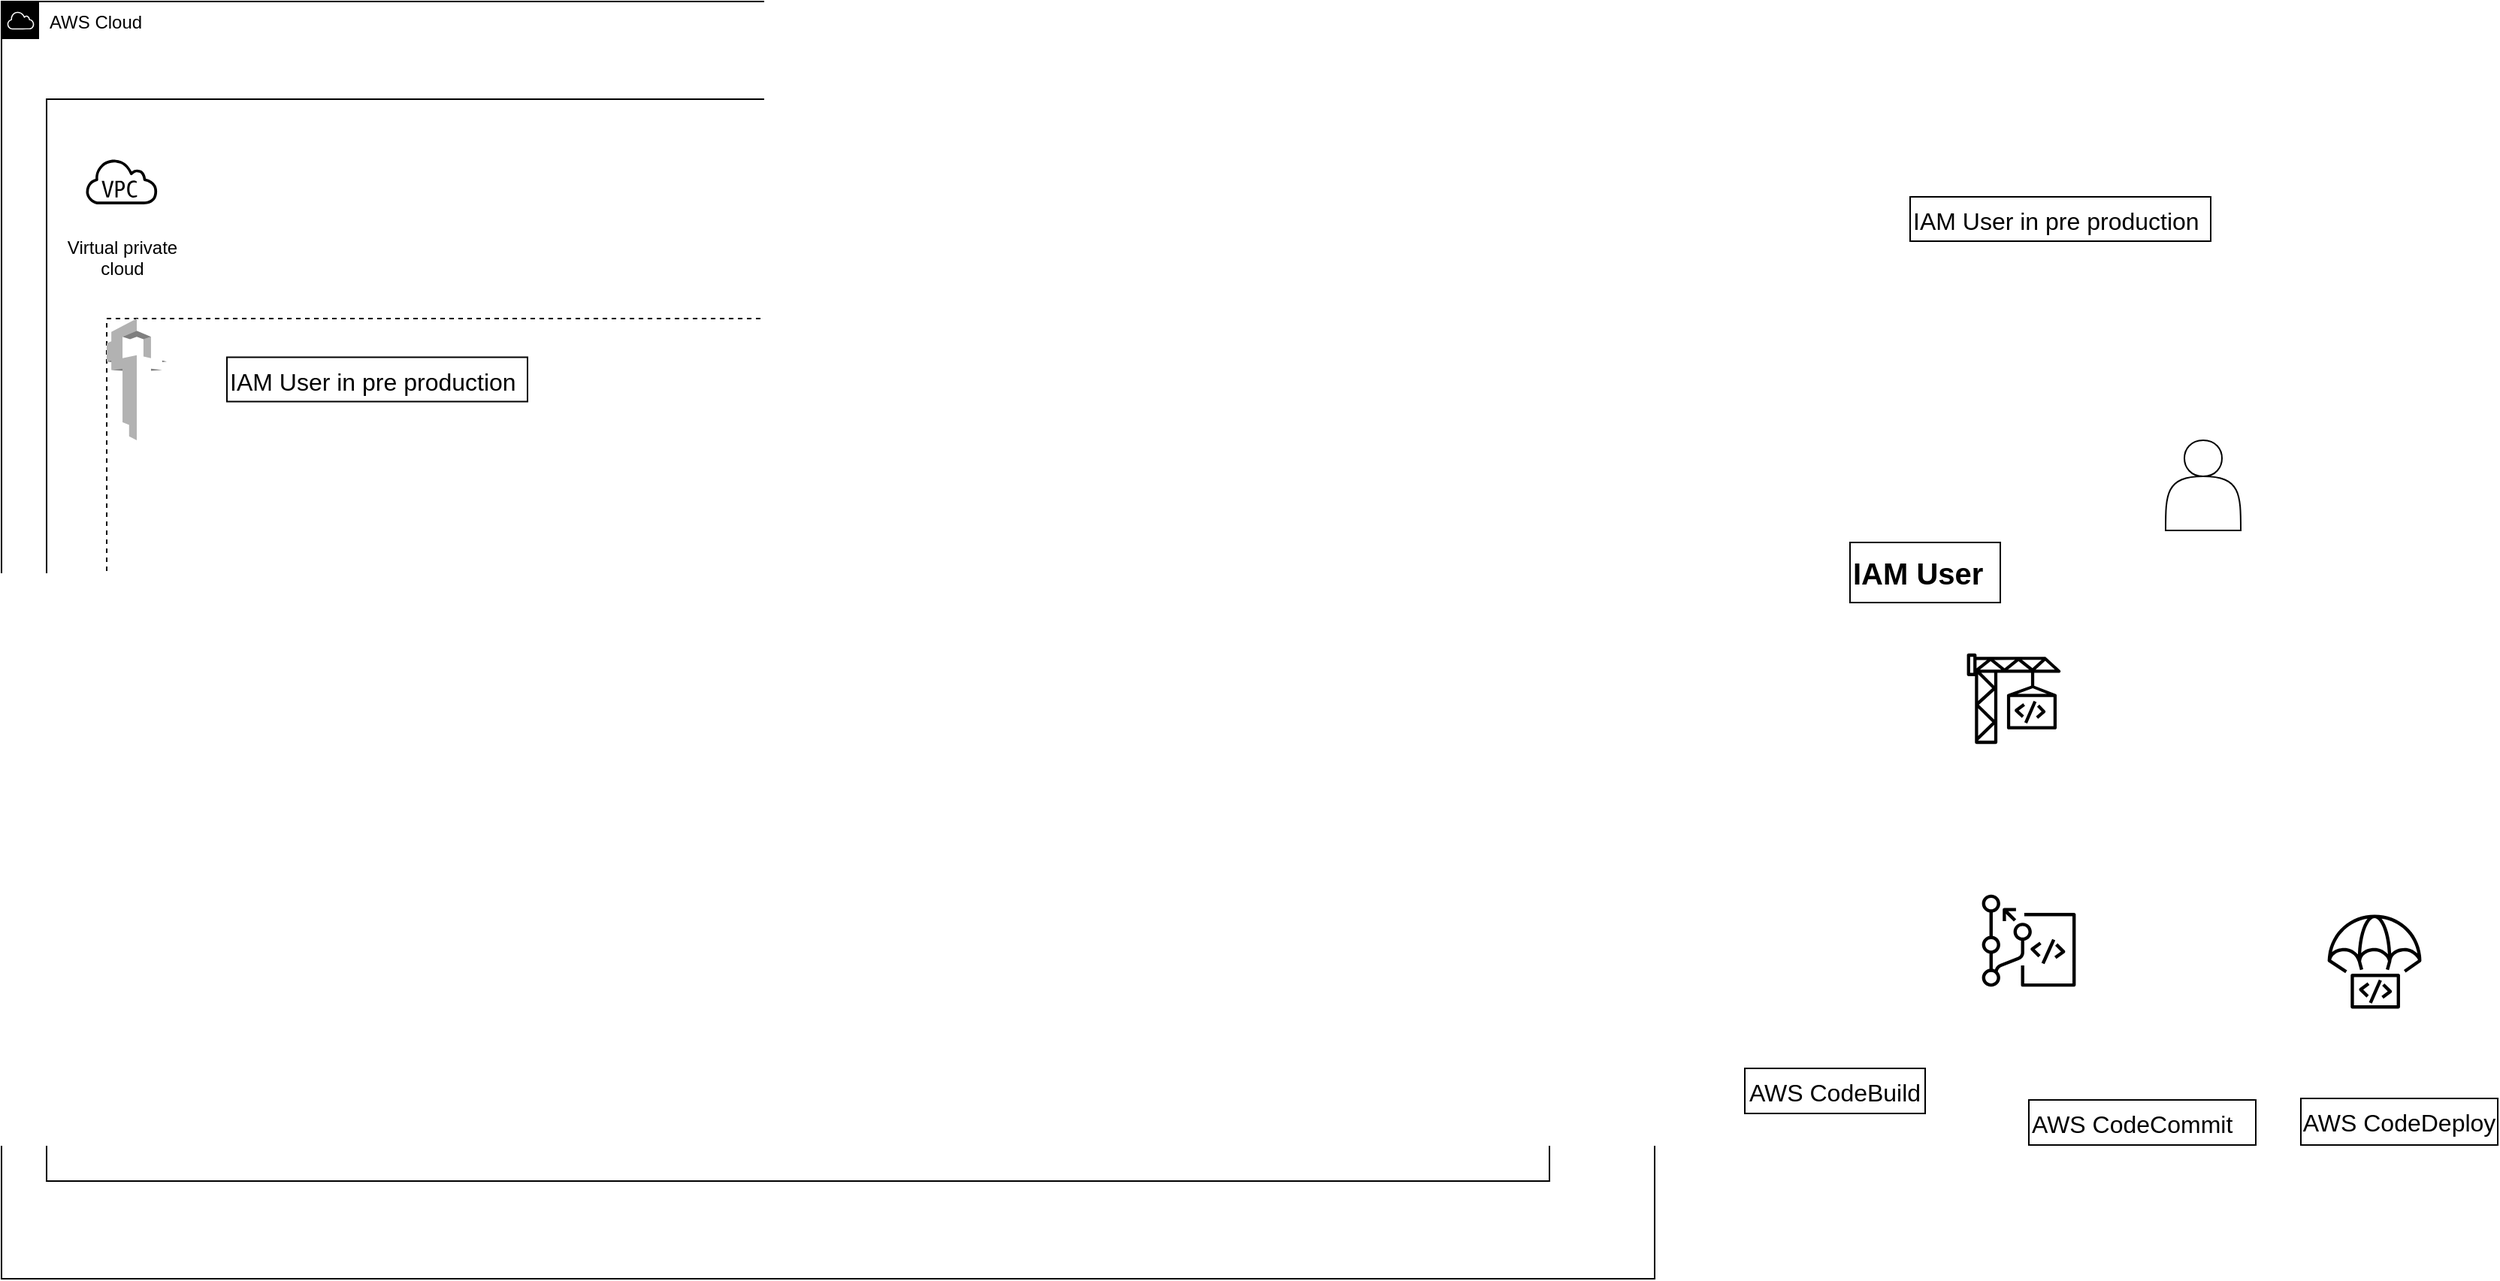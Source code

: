 <mxfile version="22.0.8" type="github">
  <diagram name="Page-1" id="tJkZd3qlPDQ3aarun1I9">
    <mxGraphModel dx="1793" dy="948" grid="1" gridSize="10" guides="1" tooltips="1" connect="1" arrows="1" fold="1" page="1" pageScale="1" pageWidth="1100" pageHeight="850" math="0" shadow="0">
      <root>
        <mxCell id="0" />
        <mxCell id="1" parent="0" />
        <mxCell id="zv98-9vj-CP1mnAaD99e-7" value="AWS Cloud" style="sketch=0;outlineConnect=0;html=1;whiteSpace=wrap;fontSize=12;fontStyle=0;shape=mxgraph.aws4.group;grIcon=mxgraph.aws4.group_aws_cloud;fillColor=none;verticalAlign=top;align=left;spacingLeft=30;dashed=0;labelBackgroundColor=none;" vertex="1" parent="1">
          <mxGeometry width="1100" height="850" as="geometry" />
        </mxCell>
        <mxCell id="zv98-9vj-CP1mnAaD99e-10" value="" style="rounded=0;whiteSpace=wrap;html=1;labelBackgroundColor=none;" vertex="1" parent="1">
          <mxGeometry x="30" y="65" width="1000" height="720" as="geometry" />
        </mxCell>
        <mxCell id="zv98-9vj-CP1mnAaD99e-11" value="Virtual private&#xa;cloud" style="sketch=0;outlineConnect=0;dashed=0;verticalLabelPosition=bottom;verticalAlign=top;align=center;html=1;fontSize=12;fontStyle=0;aspect=fixed;shape=mxgraph.aws4.resourceIcon;resIcon=mxgraph.aws4.virtual_private_cloud;labelBackgroundColor=none;" vertex="1" parent="1">
          <mxGeometry x="50" y="90" width="60" height="60" as="geometry" />
        </mxCell>
        <mxCell id="zv98-9vj-CP1mnAaD99e-15" value="IAM User in pre production" style="whiteSpace=wrap;html=1;verticalAlign=top;dashed=0;fontSize=16;align=left;labelBackgroundColor=none;" vertex="1" parent="1">
          <mxGeometry x="1270" y="130" width="200" height="29.5" as="geometry" />
        </mxCell>
        <mxCell id="zv98-9vj-CP1mnAaD99e-17" value="" style="shape=actor;whiteSpace=wrap;html=1;labelBackgroundColor=none;" vertex="1" parent="1">
          <mxGeometry x="1440" y="292" width="50" height="60" as="geometry" />
        </mxCell>
        <mxCell id="zv98-9vj-CP1mnAaD99e-21" value="IAM User" style="whiteSpace=wrap;html=1;fontSize=20;align=left;fontStyle=1;labelBackgroundColor=none;" vertex="1" parent="1">
          <mxGeometry x="1230" y="360" width="100" height="40" as="geometry" />
        </mxCell>
        <mxCell id="zv98-9vj-CP1mnAaD99e-32" value="" style="sketch=0;points=[[0,0,0],[0.25,0,0],[0.5,0,0],[0.75,0,0],[1,0,0],[0,1,0],[0.25,1,0],[0.5,1,0],[0.75,1,0],[1,1,0],[0,0.25,0],[0,0.5,0],[0,0.75,0],[1,0.25,0],[1,0.5,0],[1,0.75,0]];outlineConnect=0;dashed=0;verticalLabelPosition=bottom;verticalAlign=top;align=center;html=1;fontSize=12;fontStyle=0;aspect=fixed;shape=mxgraph.aws4.resourceIcon;resIcon=mxgraph.aws4.codecommit;labelBackgroundColor=none;" vertex="1" parent="1">
          <mxGeometry x="1310" y="586" width="78" height="78" as="geometry" />
        </mxCell>
        <mxCell id="zv98-9vj-CP1mnAaD99e-35" value="AWS CodeCommit" style="whiteSpace=wrap;html=1;verticalAlign=top;sketch=0;dashed=0;fontStyle=0;labelBackgroundColor=none;align=left;fontSize=16;" vertex="1" parent="1">
          <mxGeometry x="1349" y="731" width="151" height="30" as="geometry" />
        </mxCell>
        <mxCell id="zv98-9vj-CP1mnAaD99e-42" value="AWS CodeBuild" style="whiteSpace=wrap;html=1;verticalAlign=top;sketch=0;dashed=0;fontStyle=0;labelBackgroundColor=none;fontSize=16;" vertex="1" parent="1">
          <mxGeometry x="1160" y="710" width="120" height="30" as="geometry" />
        </mxCell>
        <mxCell id="zv98-9vj-CP1mnAaD99e-46" value="" style="sketch=0;points=[[0,0,0],[0.25,0,0],[0.5,0,0],[0.75,0,0],[1,0,0],[0,1,0],[0.25,1,0],[0.5,1,0],[0.75,1,0],[1,1,0],[0,0.25,0],[0,0.5,0],[0,0.75,0],[1,0.25,0],[1,0.5,0],[1,0.75,0]];outlineConnect=0;dashed=0;verticalLabelPosition=bottom;verticalAlign=top;align=center;html=1;fontSize=12;fontStyle=0;aspect=fixed;shape=mxgraph.aws4.resourceIcon;resIcon=mxgraph.aws4.codedeploy;labelBackgroundColor=none;" vertex="1" parent="1">
          <mxGeometry x="1540" y="600" width="78" height="78" as="geometry" />
        </mxCell>
        <mxCell id="zv98-9vj-CP1mnAaD99e-47" value="AWS CodeDeploy" style="whiteSpace=wrap;html=1;verticalAlign=top;sketch=0;dashed=0;fontStyle=0;labelBackgroundColor=none;fontSize=16;" vertex="1" parent="1">
          <mxGeometry x="1530" y="730" width="131" height="31" as="geometry" />
        </mxCell>
        <mxCell id="zv98-9vj-CP1mnAaD99e-49" value="" style="rounded=0;whiteSpace=wrap;html=1;dashed=1;" vertex="1" parent="1">
          <mxGeometry x="70" y="211" width="920" height="550" as="geometry" />
        </mxCell>
        <mxCell id="zv98-9vj-CP1mnAaD99e-52" value="" style="outlineConnect=0;dashed=0;verticalLabelPosition=bottom;verticalAlign=top;align=center;html=1;shape=mxgraph.aws3.iam;labelBackgroundColor=none;" vertex="1" parent="1">
          <mxGeometry x="70" y="211" width="40" height="81" as="geometry" />
        </mxCell>
        <mxCell id="zv98-9vj-CP1mnAaD99e-53" value="IAM User in pre production" style="whiteSpace=wrap;html=1;verticalAlign=top;dashed=0;fontSize=16;align=left;labelBackgroundColor=none;" vertex="1" parent="1">
          <mxGeometry x="150" y="236.75" width="200" height="29.5" as="geometry" />
        </mxCell>
        <mxCell id="zv98-9vj-CP1mnAaD99e-58" value="" style="sketch=0;points=[[0,0,0],[0.25,0,0],[0.5,0,0],[0.75,0,0],[1,0,0],[0,1,0],[0.25,1,0],[0.5,1,0],[0.75,1,0],[1,1,0],[0,0.25,0],[0,0.5,0],[0,0.75,0],[1,0.25,0],[1,0.5,0],[1,0.75,0]];outlineConnect=0;dashed=0;verticalLabelPosition=bottom;verticalAlign=top;align=center;html=1;fontSize=12;fontStyle=0;aspect=fixed;shape=mxgraph.aws4.resourceIcon;resIcon=mxgraph.aws4.codebuild;labelBackgroundColor=none;" vertex="1" parent="1">
          <mxGeometry x="1300" y="425" width="78" height="78" as="geometry" />
        </mxCell>
      </root>
    </mxGraphModel>
  </diagram>
</mxfile>
